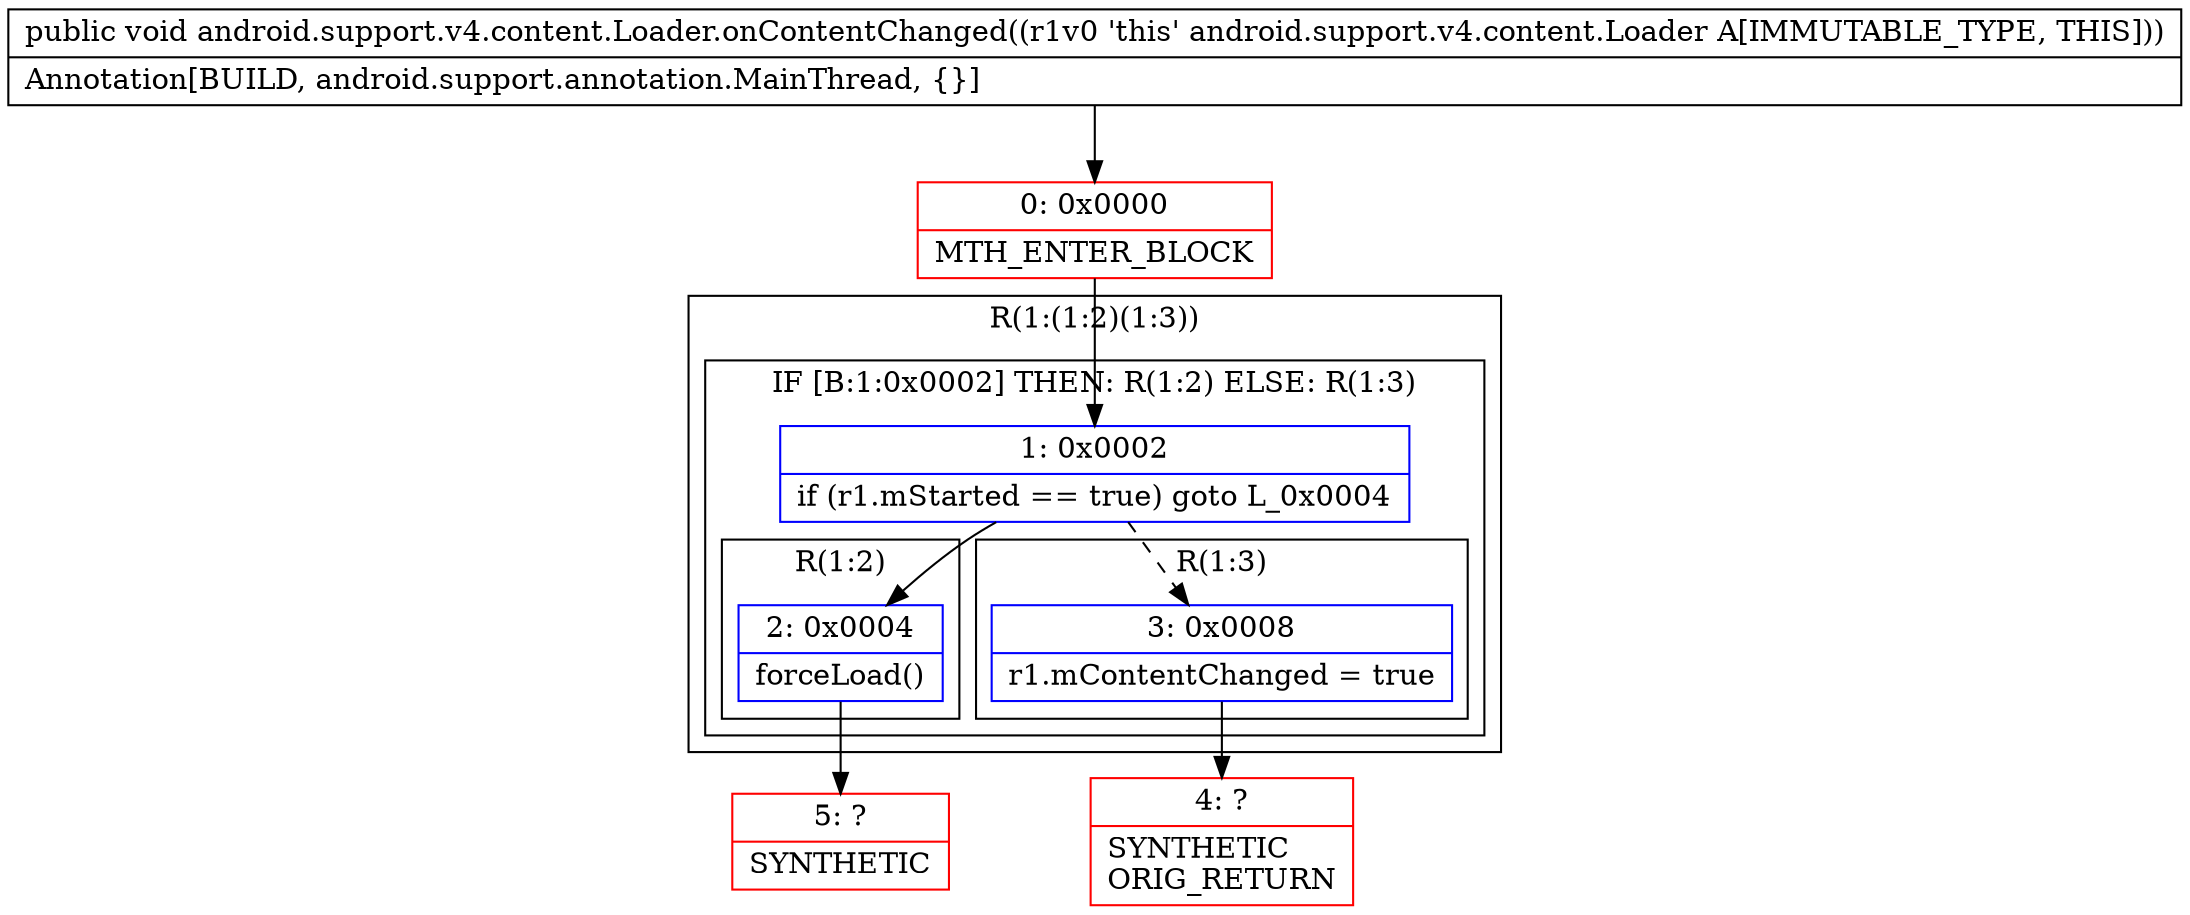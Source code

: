 digraph "CFG forandroid.support.v4.content.Loader.onContentChanged()V" {
subgraph cluster_Region_1828439480 {
label = "R(1:(1:2)(1:3))";
node [shape=record,color=blue];
subgraph cluster_IfRegion_134153583 {
label = "IF [B:1:0x0002] THEN: R(1:2) ELSE: R(1:3)";
node [shape=record,color=blue];
Node_1 [shape=record,label="{1\:\ 0x0002|if (r1.mStarted == true) goto L_0x0004\l}"];
subgraph cluster_Region_1678247236 {
label = "R(1:2)";
node [shape=record,color=blue];
Node_2 [shape=record,label="{2\:\ 0x0004|forceLoad()\l}"];
}
subgraph cluster_Region_1222223992 {
label = "R(1:3)";
node [shape=record,color=blue];
Node_3 [shape=record,label="{3\:\ 0x0008|r1.mContentChanged = true\l}"];
}
}
}
Node_0 [shape=record,color=red,label="{0\:\ 0x0000|MTH_ENTER_BLOCK\l}"];
Node_4 [shape=record,color=red,label="{4\:\ ?|SYNTHETIC\lORIG_RETURN\l}"];
Node_5 [shape=record,color=red,label="{5\:\ ?|SYNTHETIC\l}"];
MethodNode[shape=record,label="{public void android.support.v4.content.Loader.onContentChanged((r1v0 'this' android.support.v4.content.Loader A[IMMUTABLE_TYPE, THIS]))  | Annotation[BUILD, android.support.annotation.MainThread, \{\}]\l}"];
MethodNode -> Node_0;
Node_1 -> Node_2;
Node_1 -> Node_3[style=dashed];
Node_2 -> Node_5;
Node_3 -> Node_4;
Node_0 -> Node_1;
}

